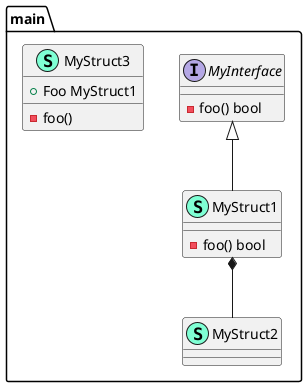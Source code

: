 @startuml
namespace main {
    interface MyInterface  {
        - foo() bool

    }
    class MyStruct1 << (S,Aquamarine) >> {
        - foo() bool

    }
    class MyStruct2 << (S,Aquamarine) >> {
    }
    class MyStruct3 << (S,Aquamarine) >> {
        + Foo MyStruct1

        - foo() 

    }
}
"main.MyStruct1" *-- "main.MyStruct2"

"main.MyInterface" <|-- "main.MyStruct1"

@enduml
